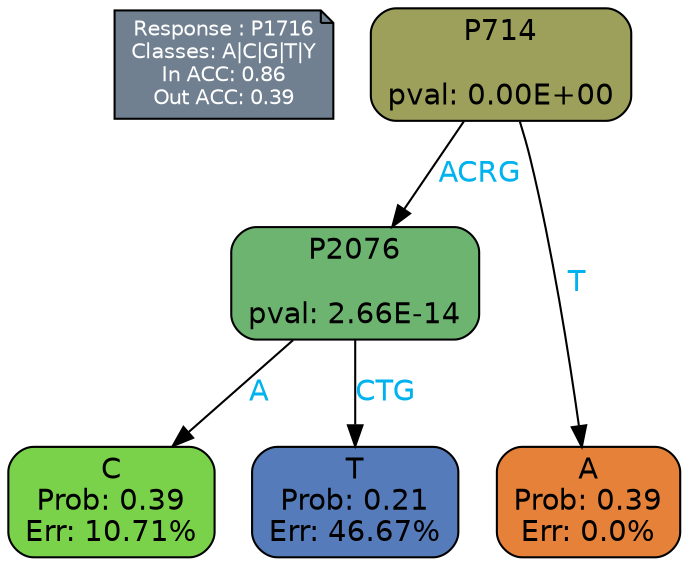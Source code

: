 digraph Tree {
node [shape=box, style="filled, rounded", color="black", fontname=helvetica] ;
graph [ranksep=equally, splines=polylines, bgcolor=transparent, dpi=600] ;
edge [fontname=helvetica] ;
LEGEND [label="Response : P1716
Classes: A|C|G|T|Y
In ACC: 0.86
Out ACC: 0.39
",shape=note,align=left,style=filled,fillcolor="slategray",fontcolor="white",fontsize=10];1 [label="P714

pval: 0.00E+00", fillcolor="#9ca05b"] ;
2 [label="P2076

pval: 2.66E-14", fillcolor="#6db471"] ;
3 [label="C
Prob: 0.39
Err: 10.71%", fillcolor="#7ad24a"] ;
4 [label="T
Prob: 0.21
Err: 46.67%", fillcolor="#557bba"] ;
5 [label="A
Prob: 0.39
Err: 0.0%", fillcolor="#e58139"] ;
1 -> 2 [label="ACRG",fontcolor=deepskyblue2] ;
1 -> 5 [label="T",fontcolor=deepskyblue2] ;
2 -> 3 [label="A",fontcolor=deepskyblue2] ;
2 -> 4 [label="CTG",fontcolor=deepskyblue2] ;
{rank = same; 3;4;5;}{rank = same; LEGEND;1;}}